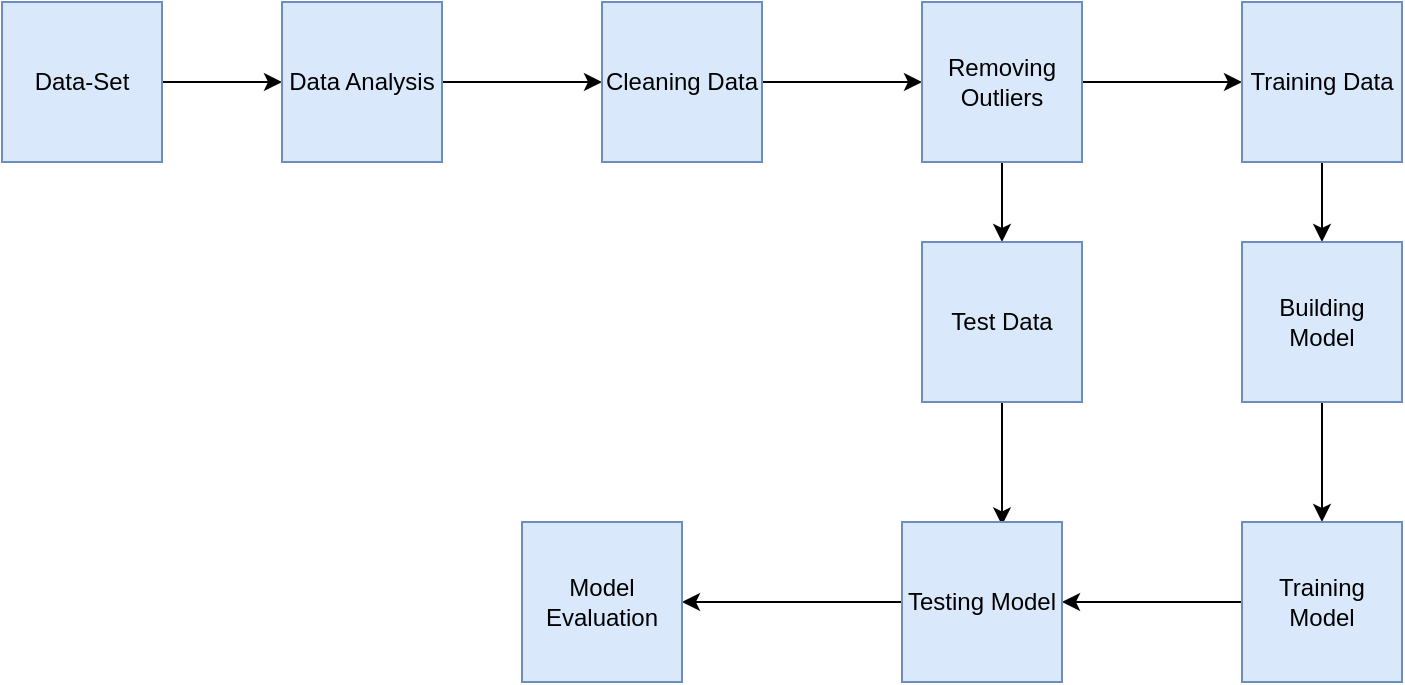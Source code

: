 <mxfile version="20.8.1" type="device"><diagram id="jQ-DXclErBccICZG6C3p" name="Page-1"><mxGraphModel dx="794" dy="381" grid="1" gridSize="10" guides="1" tooltips="1" connect="1" arrows="1" fold="1" page="1" pageScale="1" pageWidth="850" pageHeight="1100" math="0" shadow="0"><root><mxCell id="0"/><mxCell id="1" parent="0"/><mxCell id="5S88qgNzVJWxA_Q9V1bN-25" style="edgeStyle=orthogonalEdgeStyle;rounded=0;orthogonalLoop=1;jettySize=auto;html=1;exitX=1;exitY=0.5;exitDx=0;exitDy=0;entryX=0;entryY=0.5;entryDx=0;entryDy=0;" edge="1" parent="1" source="5S88qgNzVJWxA_Q9V1bN-1" target="5S88qgNzVJWxA_Q9V1bN-2"><mxGeometry relative="1" as="geometry"/></mxCell><mxCell id="5S88qgNzVJWxA_Q9V1bN-1" value="Data-Set" style="whiteSpace=wrap;html=1;aspect=fixed;fillColor=#dae8fc;strokeColor=#6c8ebf;" vertex="1" parent="1"><mxGeometry x="10" y="60" width="80" height="80" as="geometry"/></mxCell><mxCell id="5S88qgNzVJWxA_Q9V1bN-26" style="edgeStyle=orthogonalEdgeStyle;rounded=0;orthogonalLoop=1;jettySize=auto;html=1;exitX=1;exitY=0.5;exitDx=0;exitDy=0;" edge="1" parent="1" source="5S88qgNzVJWxA_Q9V1bN-2" target="5S88qgNzVJWxA_Q9V1bN-3"><mxGeometry relative="1" as="geometry"/></mxCell><mxCell id="5S88qgNzVJWxA_Q9V1bN-2" value="Data Analysis" style="whiteSpace=wrap;html=1;aspect=fixed;fillColor=#dae8fc;strokeColor=#6c8ebf;" vertex="1" parent="1"><mxGeometry x="150" y="60" width="80" height="80" as="geometry"/></mxCell><mxCell id="5S88qgNzVJWxA_Q9V1bN-29" style="edgeStyle=orthogonalEdgeStyle;rounded=0;orthogonalLoop=1;jettySize=auto;html=1;exitX=1;exitY=0.5;exitDx=0;exitDy=0;" edge="1" parent="1" source="5S88qgNzVJWxA_Q9V1bN-3" target="5S88qgNzVJWxA_Q9V1bN-4"><mxGeometry relative="1" as="geometry"/></mxCell><mxCell id="5S88qgNzVJWxA_Q9V1bN-3" value="Cleaning Data" style="whiteSpace=wrap;html=1;aspect=fixed;fillColor=#dae8fc;strokeColor=#6c8ebf;" vertex="1" parent="1"><mxGeometry x="310" y="60" width="80" height="80" as="geometry"/></mxCell><mxCell id="5S88qgNzVJWxA_Q9V1bN-18" style="edgeStyle=orthogonalEdgeStyle;rounded=0;orthogonalLoop=1;jettySize=auto;html=1;exitX=0.5;exitY=1;exitDx=0;exitDy=0;" edge="1" parent="1" source="5S88qgNzVJWxA_Q9V1bN-4" target="5S88qgNzVJWxA_Q9V1bN-5"><mxGeometry relative="1" as="geometry"/></mxCell><mxCell id="5S88qgNzVJWxA_Q9V1bN-28" style="edgeStyle=orthogonalEdgeStyle;rounded=0;orthogonalLoop=1;jettySize=auto;html=1;exitX=1;exitY=0.5;exitDx=0;exitDy=0;" edge="1" parent="1" source="5S88qgNzVJWxA_Q9V1bN-4" target="5S88qgNzVJWxA_Q9V1bN-6"><mxGeometry relative="1" as="geometry"/></mxCell><mxCell id="5S88qgNzVJWxA_Q9V1bN-4" value="Removing Outliers" style="whiteSpace=wrap;html=1;aspect=fixed;fillColor=#dae8fc;strokeColor=#6c8ebf;" vertex="1" parent="1"><mxGeometry x="470" y="60" width="80" height="80" as="geometry"/></mxCell><mxCell id="5S88qgNzVJWxA_Q9V1bN-32" style="edgeStyle=orthogonalEdgeStyle;rounded=0;orthogonalLoop=1;jettySize=auto;html=1;exitX=0.5;exitY=1;exitDx=0;exitDy=0;entryX=0.625;entryY=0.021;entryDx=0;entryDy=0;entryPerimeter=0;" edge="1" parent="1" source="5S88qgNzVJWxA_Q9V1bN-5" target="5S88qgNzVJWxA_Q9V1bN-9"><mxGeometry relative="1" as="geometry"/></mxCell><mxCell id="5S88qgNzVJWxA_Q9V1bN-5" value="Test Data" style="whiteSpace=wrap;html=1;aspect=fixed;fillColor=#dae8fc;strokeColor=#6c8ebf;" vertex="1" parent="1"><mxGeometry x="470" y="180" width="80" height="80" as="geometry"/></mxCell><mxCell id="5S88qgNzVJWxA_Q9V1bN-20" style="edgeStyle=orthogonalEdgeStyle;rounded=0;orthogonalLoop=1;jettySize=auto;html=1;exitX=0.5;exitY=1;exitDx=0;exitDy=0;entryX=0.5;entryY=0;entryDx=0;entryDy=0;" edge="1" parent="1" source="5S88qgNzVJWxA_Q9V1bN-6" target="5S88qgNzVJWxA_Q9V1bN-7"><mxGeometry relative="1" as="geometry"/></mxCell><mxCell id="5S88qgNzVJWxA_Q9V1bN-6" value="Training Data" style="whiteSpace=wrap;html=1;aspect=fixed;fillColor=#dae8fc;strokeColor=#6c8ebf;" vertex="1" parent="1"><mxGeometry x="630" y="60" width="80" height="80" as="geometry"/></mxCell><mxCell id="5S88qgNzVJWxA_Q9V1bN-21" style="edgeStyle=orthogonalEdgeStyle;rounded=0;orthogonalLoop=1;jettySize=auto;html=1;exitX=0.5;exitY=1;exitDx=0;exitDy=0;entryX=0.5;entryY=0;entryDx=0;entryDy=0;" edge="1" parent="1" source="5S88qgNzVJWxA_Q9V1bN-7" target="5S88qgNzVJWxA_Q9V1bN-8"><mxGeometry relative="1" as="geometry"/></mxCell><mxCell id="5S88qgNzVJWxA_Q9V1bN-7" value="Building Model" style="whiteSpace=wrap;html=1;aspect=fixed;fillColor=#dae8fc;strokeColor=#6c8ebf;" vertex="1" parent="1"><mxGeometry x="630" y="180" width="80" height="80" as="geometry"/></mxCell><mxCell id="5S88qgNzVJWxA_Q9V1bN-30" style="edgeStyle=orthogonalEdgeStyle;rounded=0;orthogonalLoop=1;jettySize=auto;html=1;exitX=0;exitY=0.5;exitDx=0;exitDy=0;entryX=1;entryY=0.5;entryDx=0;entryDy=0;" edge="1" parent="1" source="5S88qgNzVJWxA_Q9V1bN-8" target="5S88qgNzVJWxA_Q9V1bN-9"><mxGeometry relative="1" as="geometry"/></mxCell><mxCell id="5S88qgNzVJWxA_Q9V1bN-8" value="Training Model" style="whiteSpace=wrap;html=1;aspect=fixed;fillColor=#dae8fc;strokeColor=#6c8ebf;" vertex="1" parent="1"><mxGeometry x="630" y="320" width="80" height="80" as="geometry"/></mxCell><mxCell id="5S88qgNzVJWxA_Q9V1bN-33" style="edgeStyle=orthogonalEdgeStyle;rounded=0;orthogonalLoop=1;jettySize=auto;html=1;exitX=0;exitY=0.5;exitDx=0;exitDy=0;entryX=1;entryY=0.5;entryDx=0;entryDy=0;" edge="1" parent="1" source="5S88qgNzVJWxA_Q9V1bN-9" target="5S88qgNzVJWxA_Q9V1bN-10"><mxGeometry relative="1" as="geometry"/></mxCell><mxCell id="5S88qgNzVJWxA_Q9V1bN-9" value="Testing Model" style="whiteSpace=wrap;html=1;aspect=fixed;fillColor=#dae8fc;strokeColor=#6c8ebf;" vertex="1" parent="1"><mxGeometry x="460" y="320" width="80" height="80" as="geometry"/></mxCell><mxCell id="5S88qgNzVJWxA_Q9V1bN-10" value="Model Evaluation" style="whiteSpace=wrap;html=1;aspect=fixed;fillColor=#dae8fc;strokeColor=#6c8ebf;fontStyle=0" vertex="1" parent="1"><mxGeometry x="270" y="320" width="80" height="80" as="geometry"/></mxCell></root></mxGraphModel></diagram></mxfile>